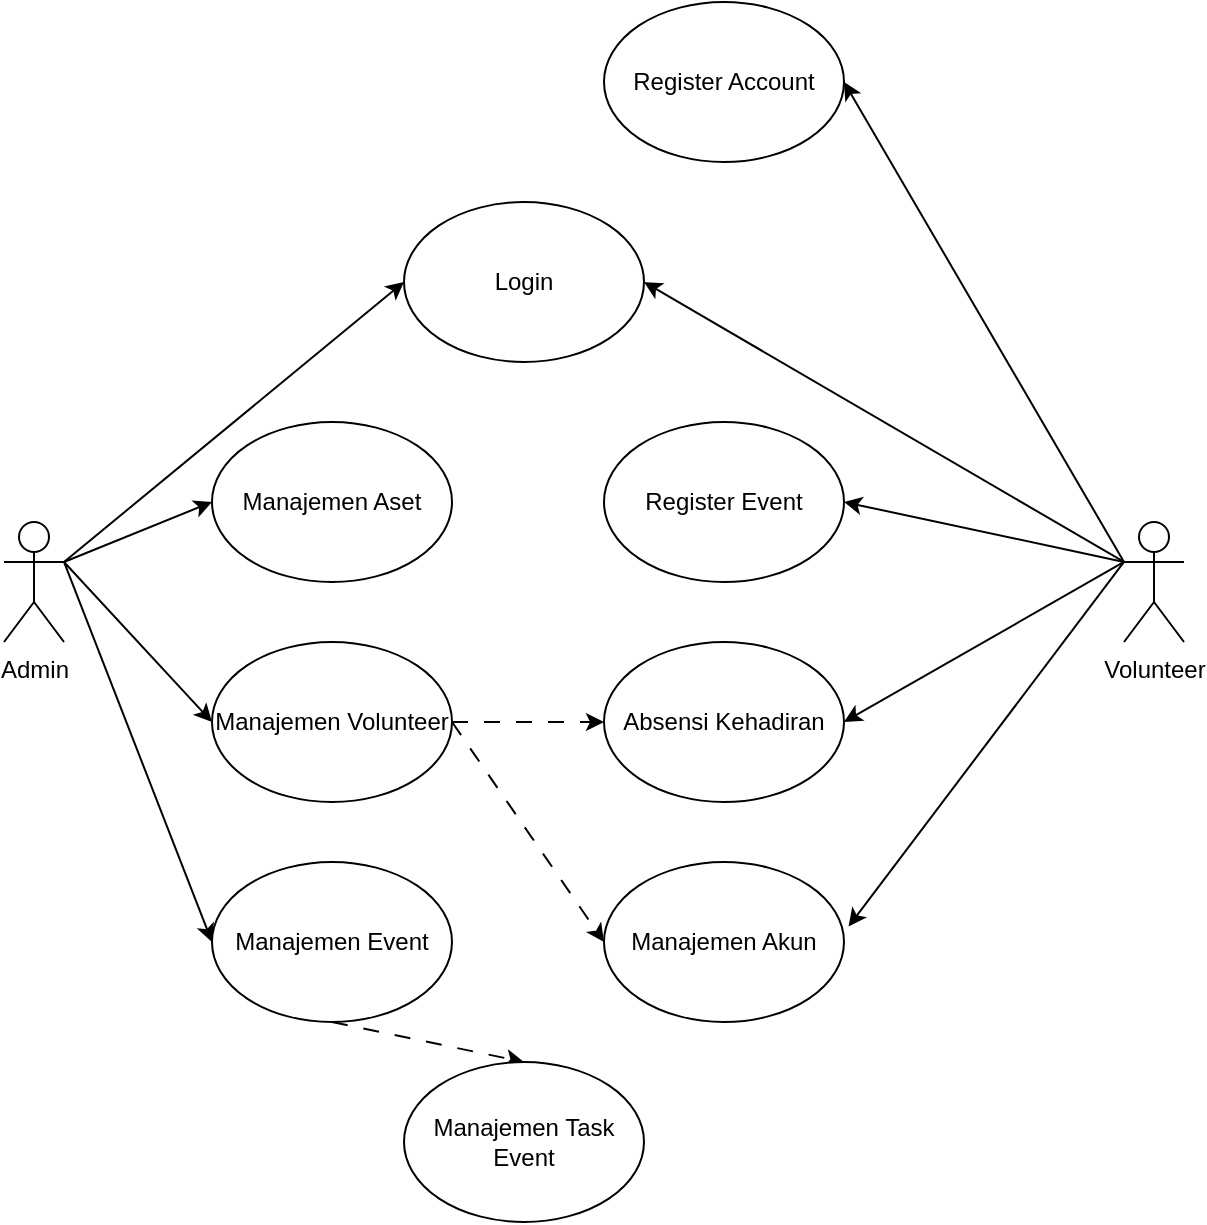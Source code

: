 <mxfile version="26.2.14" pages="3">
  <diagram name="UseCase" id="e7e014a7-5840-1c2e-5031-d8a46d1fe8dd">
    <mxGraphModel dx="1092" dy="672" grid="1" gridSize="10" guides="1" tooltips="1" connect="1" arrows="1" fold="1" page="1" pageScale="1" pageWidth="1169" pageHeight="826" background="none" math="0" shadow="0">
      <root>
        <mxCell id="0" />
        <mxCell id="1" parent="0" />
        <mxCell id="fHI8p0kZ0ybq7bgokpPR-16" style="rounded=0;orthogonalLoop=1;jettySize=auto;html=1;exitX=1;exitY=0.333;exitDx=0;exitDy=0;exitPerimeter=0;entryX=0;entryY=0.5;entryDx=0;entryDy=0;" edge="1" parent="1" source="why8R35kb7o78LeSobUz-41" target="fHI8p0kZ0ybq7bgokpPR-3">
          <mxGeometry relative="1" as="geometry" />
        </mxCell>
        <mxCell id="fHI8p0kZ0ybq7bgokpPR-18" style="rounded=0;orthogonalLoop=1;jettySize=auto;html=1;exitX=1;exitY=0.333;exitDx=0;exitDy=0;exitPerimeter=0;entryX=0;entryY=0.5;entryDx=0;entryDy=0;" edge="1" parent="1" source="why8R35kb7o78LeSobUz-41" target="fHI8p0kZ0ybq7bgokpPR-4">
          <mxGeometry relative="1" as="geometry" />
        </mxCell>
        <mxCell id="fHI8p0kZ0ybq7bgokpPR-19" style="rounded=0;orthogonalLoop=1;jettySize=auto;html=1;exitX=1;exitY=0.333;exitDx=0;exitDy=0;exitPerimeter=0;entryX=0;entryY=0.5;entryDx=0;entryDy=0;" edge="1" parent="1" source="why8R35kb7o78LeSobUz-41" target="fHI8p0kZ0ybq7bgokpPR-5">
          <mxGeometry relative="1" as="geometry" />
        </mxCell>
        <mxCell id="fHI8p0kZ0ybq7bgokpPR-20" style="rounded=0;orthogonalLoop=1;jettySize=auto;html=1;exitX=1;exitY=0.333;exitDx=0;exitDy=0;exitPerimeter=0;entryX=0;entryY=0.5;entryDx=0;entryDy=0;" edge="1" parent="1" source="why8R35kb7o78LeSobUz-41" target="fHI8p0kZ0ybq7bgokpPR-9">
          <mxGeometry relative="1" as="geometry" />
        </mxCell>
        <mxCell id="why8R35kb7o78LeSobUz-41" value="Admin" style="shape=umlActor;verticalLabelPosition=bottom;verticalAlign=top;html=1;outlineConnect=0;" vertex="1" parent="1">
          <mxGeometry x="240" y="330" width="30" height="60" as="geometry" />
        </mxCell>
        <mxCell id="fHI8p0kZ0ybq7bgokpPR-11" style="rounded=0;orthogonalLoop=1;jettySize=auto;html=1;exitX=0;exitY=0.333;exitDx=0;exitDy=0;exitPerimeter=0;entryX=1;entryY=0.5;entryDx=0;entryDy=0;" edge="1" parent="1" source="fHI8p0kZ0ybq7bgokpPR-1" target="fHI8p0kZ0ybq7bgokpPR-2">
          <mxGeometry relative="1" as="geometry" />
        </mxCell>
        <mxCell id="fHI8p0kZ0ybq7bgokpPR-12" style="rounded=0;orthogonalLoop=1;jettySize=auto;html=1;exitX=0;exitY=0.333;exitDx=0;exitDy=0;exitPerimeter=0;entryX=1;entryY=0.5;entryDx=0;entryDy=0;" edge="1" parent="1" source="fHI8p0kZ0ybq7bgokpPR-1" target="fHI8p0kZ0ybq7bgokpPR-3">
          <mxGeometry relative="1" as="geometry" />
        </mxCell>
        <mxCell id="fHI8p0kZ0ybq7bgokpPR-13" style="rounded=0;orthogonalLoop=1;jettySize=auto;html=1;exitX=0;exitY=0.333;exitDx=0;exitDy=0;exitPerimeter=0;entryX=1;entryY=0.5;entryDx=0;entryDy=0;" edge="1" parent="1" source="fHI8p0kZ0ybq7bgokpPR-1" target="fHI8p0kZ0ybq7bgokpPR-6">
          <mxGeometry relative="1" as="geometry" />
        </mxCell>
        <mxCell id="fHI8p0kZ0ybq7bgokpPR-14" style="rounded=0;orthogonalLoop=1;jettySize=auto;html=1;exitX=0;exitY=0.333;exitDx=0;exitDy=0;exitPerimeter=0;entryX=1;entryY=0.5;entryDx=0;entryDy=0;" edge="1" parent="1" source="fHI8p0kZ0ybq7bgokpPR-1" target="fHI8p0kZ0ybq7bgokpPR-7">
          <mxGeometry relative="1" as="geometry" />
        </mxCell>
        <mxCell id="fHI8p0kZ0ybq7bgokpPR-1" value="Volunteer" style="shape=umlActor;verticalLabelPosition=bottom;verticalAlign=top;html=1;outlineConnect=0;" vertex="1" parent="1">
          <mxGeometry x="800" y="330" width="30" height="60" as="geometry" />
        </mxCell>
        <mxCell id="fHI8p0kZ0ybq7bgokpPR-2" value="Register Account" style="ellipse;whiteSpace=wrap;html=1;" vertex="1" parent="1">
          <mxGeometry x="540" y="70" width="120" height="80" as="geometry" />
        </mxCell>
        <mxCell id="fHI8p0kZ0ybq7bgokpPR-3" value="Login" style="ellipse;whiteSpace=wrap;html=1;" vertex="1" parent="1">
          <mxGeometry x="440" y="170" width="120" height="80" as="geometry" />
        </mxCell>
        <mxCell id="fHI8p0kZ0ybq7bgokpPR-4" value="Manajemen Aset" style="ellipse;whiteSpace=wrap;html=1;" vertex="1" parent="1">
          <mxGeometry x="344" y="280" width="120" height="80" as="geometry" />
        </mxCell>
        <mxCell id="_O2ewM6B6wKDZpP8Bw50-2" style="rounded=0;orthogonalLoop=1;jettySize=auto;html=1;exitX=0.5;exitY=1;exitDx=0;exitDy=0;entryX=0.5;entryY=0;entryDx=0;entryDy=0;dashed=1;dashPattern=8 8;" edge="1" parent="1" source="fHI8p0kZ0ybq7bgokpPR-5" target="_O2ewM6B6wKDZpP8Bw50-1">
          <mxGeometry relative="1" as="geometry" />
        </mxCell>
        <mxCell id="fHI8p0kZ0ybq7bgokpPR-5" value="Manajemen Event" style="ellipse;whiteSpace=wrap;html=1;" vertex="1" parent="1">
          <mxGeometry x="344" y="500" width="120" height="80" as="geometry" />
        </mxCell>
        <mxCell id="fHI8p0kZ0ybq7bgokpPR-6" value="Register Event" style="ellipse;whiteSpace=wrap;html=1;" vertex="1" parent="1">
          <mxGeometry x="540" y="280" width="120" height="80" as="geometry" />
        </mxCell>
        <mxCell id="fHI8p0kZ0ybq7bgokpPR-7" value="Absensi Kehadiran" style="ellipse;whiteSpace=wrap;html=1;" vertex="1" parent="1">
          <mxGeometry x="540" y="390" width="120" height="80" as="geometry" />
        </mxCell>
        <mxCell id="fHI8p0kZ0ybq7bgokpPR-21" style="rounded=0;orthogonalLoop=1;jettySize=auto;html=1;exitX=1;exitY=0.5;exitDx=0;exitDy=0;entryX=0;entryY=0.5;entryDx=0;entryDy=0;dashed=1;dashPattern=8 8;" edge="1" parent="1" source="fHI8p0kZ0ybq7bgokpPR-9" target="fHI8p0kZ0ybq7bgokpPR-7">
          <mxGeometry relative="1" as="geometry" />
        </mxCell>
        <mxCell id="fHI8p0kZ0ybq7bgokpPR-22" style="rounded=0;orthogonalLoop=1;jettySize=auto;html=1;exitX=1;exitY=0.5;exitDx=0;exitDy=0;entryX=0;entryY=0.5;entryDx=0;entryDy=0;dashed=1;dashPattern=8 8;" edge="1" parent="1" source="fHI8p0kZ0ybq7bgokpPR-9" target="fHI8p0kZ0ybq7bgokpPR-10">
          <mxGeometry relative="1" as="geometry" />
        </mxCell>
        <mxCell id="fHI8p0kZ0ybq7bgokpPR-9" value="Manajemen Volunteer" style="ellipse;whiteSpace=wrap;html=1;" vertex="1" parent="1">
          <mxGeometry x="344" y="390" width="120" height="80" as="geometry" />
        </mxCell>
        <mxCell id="fHI8p0kZ0ybq7bgokpPR-10" value="Manajemen Akun" style="ellipse;whiteSpace=wrap;html=1;" vertex="1" parent="1">
          <mxGeometry x="540" y="500" width="120" height="80" as="geometry" />
        </mxCell>
        <mxCell id="fHI8p0kZ0ybq7bgokpPR-15" style="rounded=0;orthogonalLoop=1;jettySize=auto;html=1;exitX=0;exitY=0.333;exitDx=0;exitDy=0;exitPerimeter=0;entryX=1.019;entryY=0.403;entryDx=0;entryDy=0;entryPerimeter=0;" edge="1" parent="1" source="fHI8p0kZ0ybq7bgokpPR-1" target="fHI8p0kZ0ybq7bgokpPR-10">
          <mxGeometry relative="1" as="geometry" />
        </mxCell>
        <mxCell id="_O2ewM6B6wKDZpP8Bw50-1" value="Manajemen Task Event" style="ellipse;whiteSpace=wrap;html=1;" vertex="1" parent="1">
          <mxGeometry x="440" y="600" width="120" height="80" as="geometry" />
        </mxCell>
      </root>
    </mxGraphModel>
  </diagram>
  <diagram id="Y6ZRcGM0dUHqpds2IcXK" name="Class Diagram">
    <mxGraphModel dx="1428" dy="878" grid="1" gridSize="10" guides="1" tooltips="1" connect="1" arrows="1" fold="1" page="1" pageScale="1" pageWidth="1169" pageHeight="827" math="0" shadow="0">
      <root>
        <mxCell id="0" />
        <mxCell id="1" parent="0" />
        <mxCell id="wlJxxvB1YF9f8kTw5oI9-13" style="edgeStyle=orthogonalEdgeStyle;rounded=0;orthogonalLoop=1;jettySize=auto;html=1;exitX=0.5;exitY=0;exitDx=0;exitDy=0;entryX=0.75;entryY=0;entryDx=0;entryDy=0;dashed=1;dashPattern=8 8;" edge="1" parent="1" source="1HvZgmMVTu0jgC2kyj0m-11" target="1HvZgmMVTu0jgC2kyj0m-18">
          <mxGeometry relative="1" as="geometry" />
        </mxCell>
        <mxCell id="wlJxxvB1YF9f8kTw5oI9-28" style="edgeStyle=orthogonalEdgeStyle;rounded=0;orthogonalLoop=1;jettySize=auto;html=1;exitX=0.75;exitY=1;exitDx=0;exitDy=0;entryX=0.75;entryY=0;entryDx=0;entryDy=0;dashed=1;dashPattern=8 8;" edge="1" parent="1" source="1HvZgmMVTu0jgC2kyj0m-11" target="1HvZgmMVTu0jgC2kyj0m-16">
          <mxGeometry relative="1" as="geometry">
            <Array as="points">
              <mxPoint x="730" y="390" />
              <mxPoint x="870" y="390" />
            </Array>
          </mxGeometry>
        </mxCell>
        <mxCell id="wlJxxvB1YF9f8kTw5oI9-29" style="edgeStyle=orthogonalEdgeStyle;rounded=0;orthogonalLoop=1;jettySize=auto;html=1;exitX=0.75;exitY=0;exitDx=0;exitDy=0;entryX=0.5;entryY=0;entryDx=0;entryDy=0;dashed=1;dashPattern=8 8;" edge="1" parent="1" source="1HvZgmMVTu0jgC2kyj0m-11" target="wlJxxvB1YF9f8kTw5oI9-1">
          <mxGeometry relative="1" as="geometry" />
        </mxCell>
        <mxCell id="1HvZgmMVTu0jgC2kyj0m-11" value="&lt;p style=&quot;margin:0px;margin-top:4px;text-align:center;&quot;&gt;&lt;b&gt;Event&lt;/b&gt;&lt;/p&gt;&lt;hr size=&quot;1&quot; style=&quot;border-style:solid;&quot;&gt;&lt;p style=&quot;margin:0px;margin-left:4px;&quot;&gt;+ event_id: uuid&lt;/p&gt;&lt;p style=&quot;margin:0px;margin-left:4px;&quot;&gt;+ event_name: string&lt;/p&gt;&lt;p style=&quot;margin:0px;margin-left:4px;&quot;&gt;+ description: string&lt;/p&gt;&lt;p style=&quot;margin:0px;margin-left:4px;&quot;&gt;+ location: string&lt;/p&gt;&lt;p style=&quot;margin:0px;margin-left:4px;&quot;&gt;+ start_date: date&lt;/p&gt;&lt;p style=&quot;margin:0px;margin-left:4px;&quot;&gt;+ end_date: date&lt;/p&gt;&lt;hr size=&quot;1&quot; style=&quot;border-style:solid;&quot;&gt;&lt;p style=&quot;margin:0px;margin-left:4px;&quot;&gt;+ create()&lt;/p&gt;&lt;p style=&quot;margin:0px;margin-left:4px;&quot;&gt;+ read()&lt;/p&gt;&lt;p style=&quot;margin:0px;margin-left:4px;&quot;&gt;+ update()&lt;/p&gt;&lt;p style=&quot;margin:0px;margin-left:4px;&quot;&gt;+ registerEvent()&lt;/p&gt;" style="verticalAlign=top;align=left;overflow=fill;html=1;whiteSpace=wrap;" vertex="1" parent="1">
          <mxGeometry x="610" y="170" width="160" height="190" as="geometry" />
        </mxCell>
        <mxCell id="wlJxxvB1YF9f8kTw5oI9-27" style="edgeStyle=orthogonalEdgeStyle;rounded=0;orthogonalLoop=1;jettySize=auto;html=1;exitX=0.75;exitY=1;exitDx=0;exitDy=0;entryX=0.5;entryY=1;entryDx=0;entryDy=0;" edge="1" parent="1" source="1HvZgmMVTu0jgC2kyj0m-12" target="1HvZgmMVTu0jgC2kyj0m-16">
          <mxGeometry relative="1" as="geometry">
            <Array as="points">
              <mxPoint x="210" y="590" />
              <mxPoint x="830" y="590" />
            </Array>
          </mxGeometry>
        </mxCell>
        <mxCell id="o_QzRcYbKwv_d6e1LgBF-1" style="edgeStyle=orthogonalEdgeStyle;rounded=0;orthogonalLoop=1;jettySize=auto;html=1;exitX=1;exitY=0.25;exitDx=0;exitDy=0;entryX=-0.003;entryY=0.956;entryDx=0;entryDy=0;entryPerimeter=0;" edge="1" parent="1" source="1HvZgmMVTu0jgC2kyj0m-12" target="1HvZgmMVTu0jgC2kyj0m-11">
          <mxGeometry relative="1" as="geometry">
            <Array as="points">
              <mxPoint x="550" y="425" />
              <mxPoint x="550" y="352" />
            </Array>
          </mxGeometry>
        </mxCell>
        <mxCell id="1HvZgmMVTu0jgC2kyj0m-12" value="&lt;p style=&quot;margin:0px;margin-top:4px;text-align:center;&quot;&gt;&lt;b&gt;Volunteer&lt;/b&gt;&lt;/p&gt;&lt;hr size=&quot;1&quot; style=&quot;border-style:solid;&quot;&gt;&lt;p style=&quot;margin:0px;margin-left:4px;&quot;&gt;+ volunteer_id: uuid&lt;/p&gt;&lt;p style=&quot;margin:0px;margin-left:4px;&quot;&gt;+ username: string&lt;/p&gt;&lt;p style=&quot;margin:0px;margin-left:4px;&quot;&gt;+ email: string&lt;/p&gt;&lt;p style=&quot;margin:0px;margin-left:4px;&quot;&gt;+ password: string&lt;/p&gt;&lt;p style=&quot;margin:0px;margin-left:4px;&quot;&gt;+ phone: string&lt;/p&gt;&lt;hr size=&quot;1&quot; style=&quot;border-style:solid;&quot;&gt;&lt;p style=&quot;margin: 0px 0px 0px 4px;&quot;&gt;+ register()&lt;/p&gt;&lt;p style=&quot;margin: 0px 0px 0px 4px;&quot;&gt;+ login()&lt;/p&gt;&lt;p style=&quot;margin: 0px 0px 0px 4px;&quot;&gt;+ read()&lt;/p&gt;&lt;p style=&quot;margin: 0px 0px 0px 4px;&quot;&gt;+ update()&lt;/p&gt;&lt;div&gt;&lt;br&gt;&lt;/div&gt;" style="verticalAlign=top;align=left;overflow=fill;html=1;whiteSpace=wrap;" vertex="1" parent="1">
          <mxGeometry x="90" y="380" width="160" height="180" as="geometry" />
        </mxCell>
        <mxCell id="wlJxxvB1YF9f8kTw5oI9-14" style="edgeStyle=orthogonalEdgeStyle;rounded=0;orthogonalLoop=1;jettySize=auto;html=1;exitX=0.5;exitY=0;exitDx=0;exitDy=0;entryX=0.25;entryY=0;entryDx=0;entryDy=0;dashed=1;dashPattern=8 8;" edge="1" parent="1" source="1HvZgmMVTu0jgC2kyj0m-13" target="1HvZgmMVTu0jgC2kyj0m-18">
          <mxGeometry relative="1" as="geometry" />
        </mxCell>
        <mxCell id="1HvZgmMVTu0jgC2kyj0m-13" value="&lt;p style=&quot;margin:0px;margin-top:4px;text-align:center;&quot;&gt;&lt;b&gt;Aset&lt;/b&gt;&lt;/p&gt;&lt;hr size=&quot;1&quot; style=&quot;border-style:solid;&quot;&gt;&lt;p style=&quot;margin:0px;margin-left:4px;&quot;&gt;+ aset_id: uuid&lt;/p&gt;&lt;p style=&quot;margin:0px;margin-left:4px;&quot;&gt;+ name: string&lt;/p&gt;&lt;p style=&quot;margin:0px;margin-left:4px;&quot;&gt;+ description: string&lt;/p&gt;&lt;p style=&quot;margin:0px;margin-left:4px;&quot;&gt;+ quantity: int&lt;/p&gt;&lt;p style=&quot;margin:0px;margin-left:4px;&quot;&gt;+ serial_number: string&lt;/p&gt;&lt;hr size=&quot;1&quot; style=&quot;border-style:solid;&quot;&gt;&lt;p style=&quot;margin:0px;margin-left:4px;&quot;&gt;+ create()&lt;/p&gt;&lt;p style=&quot;margin:0px;margin-left:4px;&quot;&gt;+ read()&lt;/p&gt;&lt;p style=&quot;margin:0px;margin-left:4px;&quot;&gt;+ update()&lt;/p&gt;&lt;p style=&quot;margin:0px;margin-left:4px;&quot;&gt;+ delete()&lt;/p&gt;" style="verticalAlign=top;align=left;overflow=fill;html=1;whiteSpace=wrap;" vertex="1" parent="1">
          <mxGeometry x="90" y="170" width="160" height="180" as="geometry" />
        </mxCell>
        <mxCell id="iktih2tjgf18wQBwykIP-1" style="edgeStyle=orthogonalEdgeStyle;rounded=0;orthogonalLoop=1;jettySize=auto;html=1;exitX=0.25;exitY=0;exitDx=0;exitDy=0;entryX=1;entryY=0.75;entryDx=0;entryDy=0;" edge="1" parent="1" source="1HvZgmMVTu0jgC2kyj0m-14" target="1HvZgmMVTu0jgC2kyj0m-13">
          <mxGeometry relative="1" as="geometry">
            <Array as="points">
              <mxPoint x="500" y="390" />
              <mxPoint x="340" y="390" />
              <mxPoint x="340" y="305" />
            </Array>
          </mxGeometry>
        </mxCell>
        <mxCell id="iktih2tjgf18wQBwykIP-3" style="edgeStyle=orthogonalEdgeStyle;rounded=0;orthogonalLoop=1;jettySize=auto;html=1;exitX=0;exitY=0.25;exitDx=0;exitDy=0;entryX=1;entryY=0.5;entryDx=0;entryDy=0;" edge="1" parent="1" source="1HvZgmMVTu0jgC2kyj0m-14" target="1HvZgmMVTu0jgC2kyj0m-12">
          <mxGeometry relative="1" as="geometry" />
        </mxCell>
        <mxCell id="o_QzRcYbKwv_d6e1LgBF-2" style="edgeStyle=orthogonalEdgeStyle;rounded=0;orthogonalLoop=1;jettySize=auto;html=1;exitX=1;exitY=0.25;exitDx=0;exitDy=0;entryX=0.5;entryY=1;entryDx=0;entryDy=0;" edge="1" parent="1" source="1HvZgmMVTu0jgC2kyj0m-14" target="1HvZgmMVTu0jgC2kyj0m-11">
          <mxGeometry relative="1" as="geometry" />
        </mxCell>
        <mxCell id="1HvZgmMVTu0jgC2kyj0m-14" value="&lt;p style=&quot;margin:0px;margin-top:4px;text-align:center;&quot;&gt;&lt;b&gt;Admin&lt;/b&gt;&lt;/p&gt;&lt;hr size=&quot;1&quot; style=&quot;border-style:solid;&quot;&gt;&lt;p style=&quot;margin:0px;margin-left:4px;&quot;&gt;+ username: string&lt;/p&gt;&lt;p style=&quot;margin:0px;margin-left:4px;&quot;&gt;+ password: string&lt;/p&gt;&lt;p style=&quot;margin:0px;margin-left:4px;&quot;&gt;+ emai;: string&lt;/p&gt;&lt;hr size=&quot;1&quot; style=&quot;border-style:solid;&quot;&gt;&lt;p style=&quot;margin:0px;margin-left:4px;&quot;&gt;+ read()&lt;/p&gt;&lt;p style=&quot;margin:0px;margin-left:4px;&quot;&gt;+ update()&lt;/p&gt;" style="verticalAlign=top;align=left;overflow=fill;html=1;whiteSpace=wrap;" vertex="1" parent="1">
          <mxGeometry x="460" y="440" width="160" height="120" as="geometry" />
        </mxCell>
        <mxCell id="1HvZgmMVTu0jgC2kyj0m-16" value="&lt;p style=&quot;margin:0px;margin-top:4px;text-align:center;&quot;&gt;&lt;b&gt;Event Attendance&lt;/b&gt;&lt;/p&gt;&lt;hr size=&quot;1&quot; style=&quot;border-style:solid;&quot;&gt;&lt;p style=&quot;margin:0px;margin-left:4px;&quot;&gt;+ event_id: uuid&lt;/p&gt;&lt;p style=&quot;margin:0px;margin-left:4px;&quot;&gt;+ volunteer_id: uuid&lt;/p&gt;&lt;p style=&quot;margin:0px;margin-left:4px;&quot;&gt;+ is_present: boolean&lt;/p&gt;&lt;p style=&quot;margin:0px;margin-left:4px;&quot;&gt;+ time_present: timestamp&lt;/p&gt;&lt;hr size=&quot;1&quot; style=&quot;border-style:solid;&quot;&gt;&lt;p style=&quot;margin:0px;margin-left:4px;&quot;&gt;&lt;span style=&quot;background-color: transparent; color: light-dark(rgb(0, 0, 0), rgb(255, 255, 255));&quot;&gt;+ present()&lt;/span&gt;&lt;/p&gt;" style="verticalAlign=top;align=left;overflow=fill;html=1;whiteSpace=wrap;" vertex="1" parent="1">
          <mxGeometry x="750" y="440" width="160" height="120" as="geometry" />
        </mxCell>
        <mxCell id="1HvZgmMVTu0jgC2kyj0m-18" value="&lt;p style=&quot;margin:0px;margin-top:4px;text-align:center;&quot;&gt;&lt;b&gt;Transaction Aset&lt;/b&gt;&lt;/p&gt;&lt;hr size=&quot;1&quot; style=&quot;border-style:solid;&quot;&gt;&lt;p style=&quot;margin:0px;margin-left:4px;&quot;&gt;+ aset_id: uuid&lt;/p&gt;&lt;p style=&quot;margin:0px;margin-left:4px;&quot;&gt;+ event_id: uuid&lt;/p&gt;&lt;p style=&quot;margin:0px;margin-left:4px;&quot;&gt;+ quantity: int&lt;/p&gt;&lt;p style=&quot;margin:0px;margin-left:4px;&quot;&gt;+ type: enum[&#39;out&#39;, &#39;in&#39;]&lt;/p&gt;&lt;p style=&quot;margin:0px;margin-left:4px;&quot;&gt;+ insert_date: date&lt;/p&gt;&lt;hr size=&quot;1&quot; style=&quot;border-style:solid;&quot;&gt;&lt;p style=&quot;margin:0px;margin-left:4px;&quot;&gt;+ create()&lt;/p&gt;&lt;p style=&quot;margin:0px;margin-left:4px;&quot;&gt;+ read()&lt;/p&gt;&lt;p style=&quot;margin:0px;margin-left:4px;&quot;&gt;+ update()&lt;/p&gt;" style="verticalAlign=top;align=left;overflow=fill;html=1;whiteSpace=wrap;" vertex="1" parent="1">
          <mxGeometry x="360" y="170" width="160" height="170" as="geometry" />
        </mxCell>
        <mxCell id="wlJxxvB1YF9f8kTw5oI9-1" value="&lt;p style=&quot;margin:0px;margin-top:4px;text-align:center;&quot;&gt;&lt;b&gt;Event Task&lt;/b&gt;&lt;/p&gt;&lt;hr size=&quot;1&quot; style=&quot;border-style:solid;&quot;&gt;&lt;p style=&quot;margin:0px;margin-left:4px;&quot;&gt;+ task_name: string&lt;/p&gt;&lt;p style=&quot;margin:0px;margin-left:4px;&quot;&gt;+ description: string&lt;/p&gt;&lt;p style=&quot;margin:0px;margin-left:4px;&quot;&gt;+ start_time: time&lt;/p&gt;&lt;p style=&quot;margin:0px;margin-left:4px;&quot;&gt;+ end_time: time&lt;/p&gt;&lt;hr size=&quot;1&quot; style=&quot;border-style:solid;&quot;&gt;&lt;p style=&quot;margin:0px;margin-left:4px;&quot;&gt;+ create()&lt;/p&gt;&lt;p style=&quot;margin:0px;margin-left:4px;&quot;&gt;+ read()&lt;/p&gt;&lt;p style=&quot;margin:0px;margin-left:4px;&quot;&gt;+ update()&lt;/p&gt;&lt;p style=&quot;margin:0px;margin-left:4px;&quot;&gt;+ delete()&lt;/p&gt;" style="verticalAlign=top;align=left;overflow=fill;html=1;whiteSpace=wrap;" vertex="1" parent="1">
          <mxGeometry x="870" y="170" width="160" height="170" as="geometry" />
        </mxCell>
      </root>
    </mxGraphModel>
  </diagram>
  <diagram id="TIvP5d7CFoB7_Q0FG59u" name="Page-3">
    <mxGraphModel dx="928" dy="571" grid="1" gridSize="10" guides="1" tooltips="1" connect="1" arrows="1" fold="1" page="1" pageScale="1" pageWidth="1169" pageHeight="827" math="0" shadow="0">
      <root>
        <mxCell id="0" />
        <mxCell id="1" parent="0" />
        <mxCell id="PSc_-ESnvnopH5Z4mhXu-1" value="Thread 1" style="swimlane;whiteSpace=wrap" vertex="1" parent="1">
          <mxGeometry x="164.5" y="128" width="280" height="570" as="geometry" />
        </mxCell>
        <mxCell id="PSc_-ESnvnopH5Z4mhXu-2" value="" style="ellipse;shape=startState;fillColor=#000000;strokeColor=#ff0000;" vertex="1" parent="PSc_-ESnvnopH5Z4mhXu-1">
          <mxGeometry x="100" y="40" width="30" height="30" as="geometry" />
        </mxCell>
        <mxCell id="PSc_-ESnvnopH5Z4mhXu-3" value="" style="edgeStyle=elbowEdgeStyle;elbow=horizontal;verticalAlign=bottom;endArrow=open;endSize=8;strokeColor=#FF0000;endFill=1;rounded=0" edge="1" parent="PSc_-ESnvnopH5Z4mhXu-1" source="PSc_-ESnvnopH5Z4mhXu-2" target="PSc_-ESnvnopH5Z4mhXu-4">
          <mxGeometry x="100" y="40" as="geometry">
            <mxPoint x="115" y="110" as="targetPoint" />
          </mxGeometry>
        </mxCell>
        <mxCell id="PSc_-ESnvnopH5Z4mhXu-4" value="idle" style="" vertex="1" parent="PSc_-ESnvnopH5Z4mhXu-1">
          <mxGeometry x="60" y="110" width="110" height="50" as="geometry" />
        </mxCell>
        <mxCell id="PSc_-ESnvnopH5Z4mhXu-5" value="user action" style="" vertex="1" parent="PSc_-ESnvnopH5Z4mhXu-1">
          <mxGeometry x="60" y="220" width="110" height="50" as="geometry" />
        </mxCell>
        <mxCell id="PSc_-ESnvnopH5Z4mhXu-6" value="" style="endArrow=open;strokeColor=#FF0000;endFill=1;rounded=0" edge="1" parent="PSc_-ESnvnopH5Z4mhXu-1" source="PSc_-ESnvnopH5Z4mhXu-4" target="PSc_-ESnvnopH5Z4mhXu-5">
          <mxGeometry relative="1" as="geometry" />
        </mxCell>
        <mxCell id="PSc_-ESnvnopH5Z4mhXu-7" value="post command" style="" vertex="1" parent="PSc_-ESnvnopH5Z4mhXu-1">
          <mxGeometry x="60" y="325" width="110" height="50" as="geometry" />
        </mxCell>
        <mxCell id="PSc_-ESnvnopH5Z4mhXu-8" value="" style="endArrow=open;strokeColor=#FF0000;endFill=1;rounded=0" edge="1" parent="PSc_-ESnvnopH5Z4mhXu-1" source="PSc_-ESnvnopH5Z4mhXu-5" target="PSc_-ESnvnopH5Z4mhXu-7">
          <mxGeometry relative="1" as="geometry" />
        </mxCell>
        <mxCell id="PSc_-ESnvnopH5Z4mhXu-9" value="" style="edgeStyle=elbowEdgeStyle;elbow=horizontal;strokeColor=#FF0000;endArrow=open;endFill=1;rounded=0" edge="1" parent="PSc_-ESnvnopH5Z4mhXu-1" source="PSc_-ESnvnopH5Z4mhXu-7" target="PSc_-ESnvnopH5Z4mhXu-4">
          <mxGeometry width="100" height="100" relative="1" as="geometry">
            <mxPoint x="160" y="290" as="sourcePoint" />
            <mxPoint x="260" y="190" as="targetPoint" />
            <Array as="points">
              <mxPoint x="30" y="250" />
            </Array>
          </mxGeometry>
        </mxCell>
        <mxCell id="PSc_-ESnvnopH5Z4mhXu-10" value="Thread 2" style="swimlane;whiteSpace=wrap" vertex="1" parent="1">
          <mxGeometry x="444.5" y="128" width="280" height="570" as="geometry" />
        </mxCell>
        <mxCell id="PSc_-ESnvnopH5Z4mhXu-11" value="" style="ellipse;shape=startState;fillColor=#000000;strokeColor=#ff0000;" vertex="1" parent="PSc_-ESnvnopH5Z4mhXu-10">
          <mxGeometry x="60" y="40" width="30" height="30" as="geometry" />
        </mxCell>
        <mxCell id="PSc_-ESnvnopH5Z4mhXu-12" value="" style="edgeStyle=elbowEdgeStyle;elbow=horizontal;verticalAlign=bottom;endArrow=open;endSize=8;strokeColor=#FF0000;endFill=1;rounded=0" edge="1" parent="PSc_-ESnvnopH5Z4mhXu-10" source="PSc_-ESnvnopH5Z4mhXu-11" target="PSc_-ESnvnopH5Z4mhXu-13">
          <mxGeometry x="40" y="20" as="geometry">
            <mxPoint x="55" y="90" as="targetPoint" />
          </mxGeometry>
        </mxCell>
        <mxCell id="PSc_-ESnvnopH5Z4mhXu-13" value="idle" style="" vertex="1" parent="PSc_-ESnvnopH5Z4mhXu-10">
          <mxGeometry x="20" y="110" width="110" height="50" as="geometry" />
        </mxCell>
        <mxCell id="PSc_-ESnvnopH5Z4mhXu-14" value="check for &#xa;new commands" style="" vertex="1" parent="PSc_-ESnvnopH5Z4mhXu-10">
          <mxGeometry x="20" y="220" width="110" height="50" as="geometry" />
        </mxCell>
        <mxCell id="PSc_-ESnvnopH5Z4mhXu-15" value="" style="endArrow=open;strokeColor=#FF0000;endFill=1;rounded=0" edge="1" parent="PSc_-ESnvnopH5Z4mhXu-10" source="PSc_-ESnvnopH5Z4mhXu-13" target="PSc_-ESnvnopH5Z4mhXu-14">
          <mxGeometry relative="1" as="geometry" />
        </mxCell>
        <mxCell id="PSc_-ESnvnopH5Z4mhXu-16" value="command queue" style="" vertex="1" parent="PSc_-ESnvnopH5Z4mhXu-10">
          <mxGeometry x="20" y="325" width="110" height="50" as="geometry" />
        </mxCell>
        <mxCell id="PSc_-ESnvnopH5Z4mhXu-17" value="" style="endArrow=open;strokeColor=#FF0000;endFill=1;rounded=0" edge="1" parent="PSc_-ESnvnopH5Z4mhXu-10" source="PSc_-ESnvnopH5Z4mhXu-14" target="PSc_-ESnvnopH5Z4mhXu-16">
          <mxGeometry relative="1" as="geometry" />
        </mxCell>
        <mxCell id="PSc_-ESnvnopH5Z4mhXu-18" value="queue empty" style="rhombus;fillColor=#ffffc0;strokeColor=#ff0000;" vertex="1" parent="PSc_-ESnvnopH5Z4mhXu-10">
          <mxGeometry x="150" y="225" width="80" height="40" as="geometry" />
        </mxCell>
        <mxCell id="PSc_-ESnvnopH5Z4mhXu-19" value="yes" style="edgeStyle=elbowEdgeStyle;elbow=horizontal;align=left;verticalAlign=bottom;endArrow=open;endSize=8;strokeColor=#FF0000;exitX=0.5;exitY=0;endFill=1;rounded=0;entryX=0.75;entryY=0.5;entryPerimeter=0" edge="1" parent="PSc_-ESnvnopH5Z4mhXu-10" source="PSc_-ESnvnopH5Z4mhXu-18" target="PSc_-ESnvnopH5Z4mhXu-22">
          <mxGeometry x="-1" relative="1" as="geometry">
            <mxPoint x="160" y="150" as="targetPoint" />
            <Array as="points">
              <mxPoint x="190" y="180" />
            </Array>
          </mxGeometry>
        </mxCell>
        <mxCell id="PSc_-ESnvnopH5Z4mhXu-20" value="no" style="edgeStyle=elbowEdgeStyle;elbow=horizontal;align=left;verticalAlign=top;endArrow=open;endSize=8;strokeColor=#FF0000;endFill=1;rounded=0" edge="1" parent="PSc_-ESnvnopH5Z4mhXu-10" source="PSc_-ESnvnopH5Z4mhXu-18" target="PSc_-ESnvnopH5Z4mhXu-24">
          <mxGeometry x="-1" relative="1" as="geometry">
            <mxPoint x="190" y="305" as="targetPoint" />
          </mxGeometry>
        </mxCell>
        <mxCell id="PSc_-ESnvnopH5Z4mhXu-21" value="" style="endArrow=open;strokeColor=#FF0000;endFill=1;rounded=0" edge="1" parent="PSc_-ESnvnopH5Z4mhXu-10" source="PSc_-ESnvnopH5Z4mhXu-14" target="PSc_-ESnvnopH5Z4mhXu-18">
          <mxGeometry relative="1" as="geometry" />
        </mxCell>
        <mxCell id="PSc_-ESnvnopH5Z4mhXu-22" value="" style="shape=line;strokeWidth=6;strokeColor=#ff0000;rotation=90" vertex="1" parent="PSc_-ESnvnopH5Z4mhXu-10">
          <mxGeometry x="130" y="127.5" width="50" height="15" as="geometry" />
        </mxCell>
        <mxCell id="PSc_-ESnvnopH5Z4mhXu-23" value="" style="edgeStyle=elbowEdgeStyle;elbow=horizontal;verticalAlign=bottom;endArrow=open;endSize=8;strokeColor=#FF0000;endFill=1;rounded=0" edge="1" parent="PSc_-ESnvnopH5Z4mhXu-10" source="PSc_-ESnvnopH5Z4mhXu-22" target="PSc_-ESnvnopH5Z4mhXu-13">
          <mxGeometry x="130" y="90" as="geometry">
            <mxPoint x="230" y="140" as="targetPoint" />
          </mxGeometry>
        </mxCell>
        <mxCell id="PSc_-ESnvnopH5Z4mhXu-24" value="dispatch&#xa;command&#xa;worker thread" style="" vertex="1" parent="PSc_-ESnvnopH5Z4mhXu-10">
          <mxGeometry x="140" y="325" width="110" height="50" as="geometry" />
        </mxCell>
        <mxCell id="PSc_-ESnvnopH5Z4mhXu-25" value="critical&#xa;section" style="shape=note;whiteSpace=wrap;size=17" vertex="1" parent="PSc_-ESnvnopH5Z4mhXu-10">
          <mxGeometry x="105" y="490" width="100" height="50" as="geometry" />
        </mxCell>
        <mxCell id="PSc_-ESnvnopH5Z4mhXu-26" value="" style="endArrow=none;strokeColor=#FF0000;endFill=0;rounded=0;dashed=1" edge="1" parent="PSc_-ESnvnopH5Z4mhXu-10" source="PSc_-ESnvnopH5Z4mhXu-16" target="PSc_-ESnvnopH5Z4mhXu-25">
          <mxGeometry relative="1" as="geometry" />
        </mxCell>
        <mxCell id="PSc_-ESnvnopH5Z4mhXu-27" value="" style="whiteSpace=wrap;strokeColor=#FF0000;fillColor=#FF0000" vertex="1" parent="PSc_-ESnvnopH5Z4mhXu-10">
          <mxGeometry x="245" y="395" width="5" height="45" as="geometry" />
        </mxCell>
        <mxCell id="PSc_-ESnvnopH5Z4mhXu-28" value="" style="edgeStyle=elbowEdgeStyle;elbow=horizontal;entryX=0;entryY=0.5;strokeColor=#FF0000;endArrow=open;endFill=1;rounded=0" edge="1" parent="PSc_-ESnvnopH5Z4mhXu-10" source="PSc_-ESnvnopH5Z4mhXu-24" target="PSc_-ESnvnopH5Z4mhXu-27">
          <mxGeometry width="100" height="100" relative="1" as="geometry">
            <mxPoint x="60" y="480" as="sourcePoint" />
            <mxPoint x="160" y="380" as="targetPoint" />
            <Array as="points">
              <mxPoint x="195" y="400" />
            </Array>
          </mxGeometry>
        </mxCell>
        <mxCell id="PSc_-ESnvnopH5Z4mhXu-29" value="Thread 3" style="swimlane;whiteSpace=wrap" vertex="1" parent="1">
          <mxGeometry x="724.5" y="128" width="280" height="570" as="geometry" />
        </mxCell>
        <mxCell id="PSc_-ESnvnopH5Z4mhXu-30" value="process&#xa;command" style="" vertex="1" parent="PSc_-ESnvnopH5Z4mhXu-29">
          <mxGeometry x="90" y="405" width="110" height="50" as="geometry" />
        </mxCell>
        <mxCell id="PSc_-ESnvnopH5Z4mhXu-31" value="" style="edgeStyle=elbowEdgeStyle;elbow=horizontal;strokeColor=#FF0000;endArrow=open;endFill=1;rounded=0;entryX=0.25;entryY=0.5;entryPerimeter=0" edge="1" parent="PSc_-ESnvnopH5Z4mhXu-29" target="PSc_-ESnvnopH5Z4mhXu-22">
          <mxGeometry width="100" height="100" relative="1" as="geometry">
            <mxPoint x="-30" y="410" as="sourcePoint" />
            <mxPoint x="-120" y="120" as="targetPoint" />
            <Array as="points">
              <mxPoint x="-10" y="135" />
            </Array>
          </mxGeometry>
        </mxCell>
        <mxCell id="PSc_-ESnvnopH5Z4mhXu-32" value="" style="edgeStyle=none;strokeColor=#FF0000;endArrow=open;endFill=1;rounded=0" edge="1" parent="PSc_-ESnvnopH5Z4mhXu-29" target="PSc_-ESnvnopH5Z4mhXu-30">
          <mxGeometry width="100" height="100" relative="1" as="geometry">
            <mxPoint x="-30" y="429.5" as="sourcePoint" />
            <mxPoint x="90" y="429.5" as="targetPoint" />
          </mxGeometry>
        </mxCell>
        <mxCell id="PSc_-ESnvnopH5Z4mhXu-33" value="" style="ellipse;shape=endState;fillColor=#000000;strokeColor=#ff0000" vertex="1" parent="PSc_-ESnvnopH5Z4mhXu-29">
          <mxGeometry x="130" y="500" width="30" height="30" as="geometry" />
        </mxCell>
        <mxCell id="PSc_-ESnvnopH5Z4mhXu-34" value="" style="endArrow=open;strokeColor=#FF0000;endFill=1;rounded=0" edge="1" parent="PSc_-ESnvnopH5Z4mhXu-29" source="PSc_-ESnvnopH5Z4mhXu-30" target="PSc_-ESnvnopH5Z4mhXu-33">
          <mxGeometry relative="1" as="geometry" />
        </mxCell>
        <mxCell id="PSc_-ESnvnopH5Z4mhXu-35" value="" style="endArrow=open;strokeColor=#FF0000;endFill=1;rounded=0" edge="1" parent="1" source="PSc_-ESnvnopH5Z4mhXu-7" target="PSc_-ESnvnopH5Z4mhXu-16">
          <mxGeometry relative="1" as="geometry" />
        </mxCell>
      </root>
    </mxGraphModel>
  </diagram>
</mxfile>
